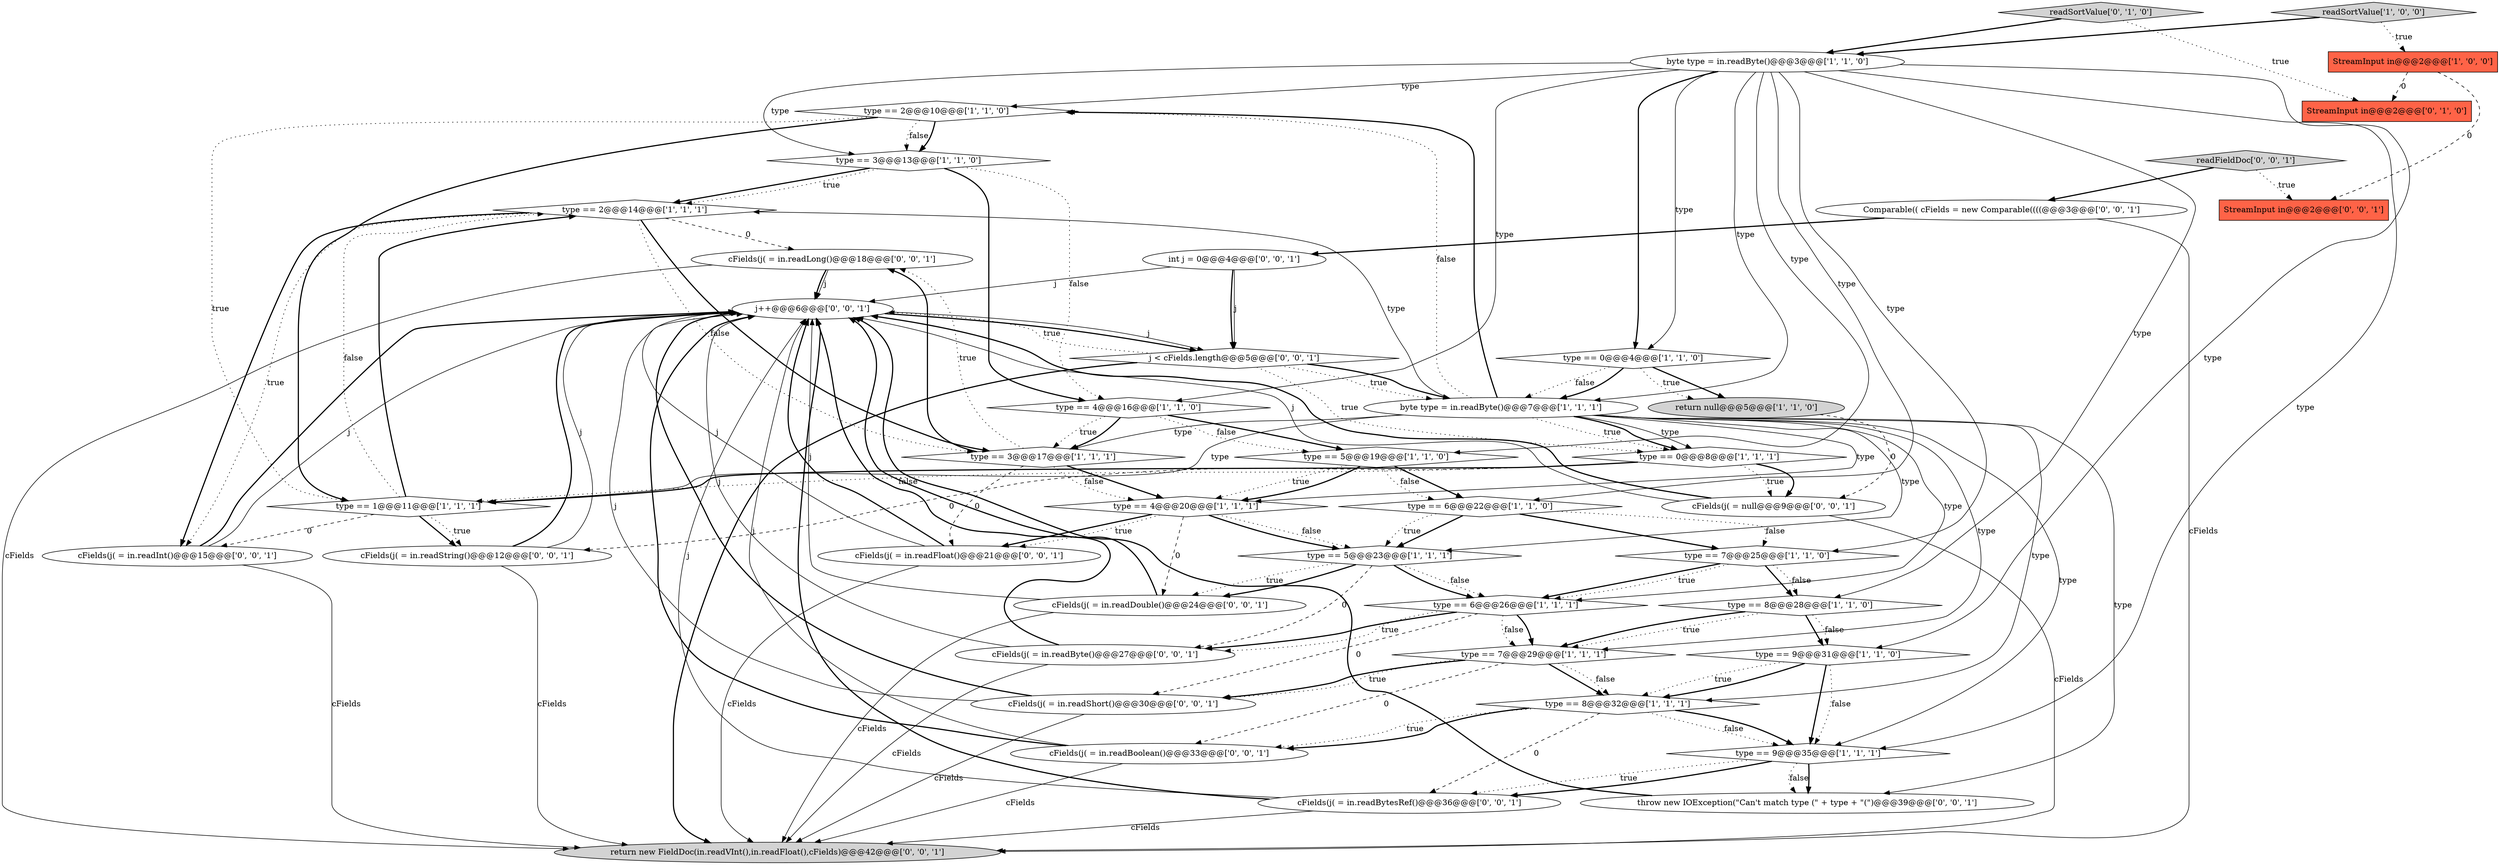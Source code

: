 digraph {
23 [style = filled, label = "type == 2@@@10@@@['1', '1', '0']", fillcolor = white, shape = diamond image = "AAA0AAABBB1BBB"];
31 [style = filled, label = "cFields(j( = in.readDouble()@@@24@@@['0', '0', '1']", fillcolor = white, shape = ellipse image = "AAA0AAABBB3BBB"];
20 [style = filled, label = "return null@@@5@@@['1', '1', '0']", fillcolor = lightgray, shape = ellipse image = "AAA0AAABBB1BBB"];
13 [style = filled, label = "type == 8@@@28@@@['1', '1', '0']", fillcolor = white, shape = diamond image = "AAA0AAABBB1BBB"];
14 [style = filled, label = "type == 0@@@8@@@['1', '1', '1']", fillcolor = white, shape = diamond image = "AAA0AAABBB1BBB"];
27 [style = filled, label = "cFields(j( = in.readLong()@@@18@@@['0', '0', '1']", fillcolor = white, shape = ellipse image = "AAA0AAABBB3BBB"];
1 [style = filled, label = "type == 3@@@17@@@['1', '1', '1']", fillcolor = white, shape = diamond image = "AAA0AAABBB1BBB"];
10 [style = filled, label = "type == 9@@@31@@@['1', '1', '0']", fillcolor = white, shape = diamond image = "AAA0AAABBB1BBB"];
38 [style = filled, label = "cFields(j( = null@@@9@@@['0', '0', '1']", fillcolor = white, shape = ellipse image = "AAA0AAABBB3BBB"];
7 [style = filled, label = "type == 0@@@4@@@['1', '1', '0']", fillcolor = white, shape = diamond image = "AAA0AAABBB1BBB"];
5 [style = filled, label = "type == 9@@@35@@@['1', '1', '1']", fillcolor = white, shape = diamond image = "AAA0AAABBB1BBB"];
15 [style = filled, label = "type == 2@@@14@@@['1', '1', '1']", fillcolor = white, shape = diamond image = "AAA0AAABBB1BBB"];
6 [style = filled, label = "byte type = in.readByte()@@@3@@@['1', '1', '0']", fillcolor = white, shape = ellipse image = "AAA0AAABBB1BBB"];
33 [style = filled, label = "throw new IOException(\"Can't match type (\" + type + \"(\")@@@39@@@['0', '0', '1']", fillcolor = white, shape = ellipse image = "AAA0AAABBB3BBB"];
40 [style = filled, label = "cFields(j( = in.readInt()@@@15@@@['0', '0', '1']", fillcolor = white, shape = ellipse image = "AAA0AAABBB3BBB"];
0 [style = filled, label = "type == 3@@@13@@@['1', '1', '0']", fillcolor = white, shape = diamond image = "AAA0AAABBB1BBB"];
36 [style = filled, label = "cFields(j( = in.readFloat()@@@21@@@['0', '0', '1']", fillcolor = white, shape = ellipse image = "AAA0AAABBB3BBB"];
35 [style = filled, label = "Comparable(( cFields = new Comparable((((@@@3@@@['0', '0', '1']", fillcolor = white, shape = ellipse image = "AAA0AAABBB3BBB"];
9 [style = filled, label = "type == 6@@@22@@@['1', '1', '0']", fillcolor = white, shape = diamond image = "AAA0AAABBB1BBB"];
19 [style = filled, label = "type == 1@@@11@@@['1', '1', '1']", fillcolor = white, shape = diamond image = "AAA0AAABBB1BBB"];
3 [style = filled, label = "byte type = in.readByte()@@@7@@@['1', '1', '1']", fillcolor = white, shape = ellipse image = "AAA0AAABBB1BBB"];
39 [style = filled, label = "cFields(j( = in.readBoolean()@@@33@@@['0', '0', '1']", fillcolor = white, shape = ellipse image = "AAA0AAABBB3BBB"];
8 [style = filled, label = "type == 5@@@23@@@['1', '1', '1']", fillcolor = white, shape = diamond image = "AAA0AAABBB1BBB"];
26 [style = filled, label = "int j = 0@@@4@@@['0', '0', '1']", fillcolor = white, shape = ellipse image = "AAA0AAABBB3BBB"];
34 [style = filled, label = "readFieldDoc['0', '0', '1']", fillcolor = lightgray, shape = diamond image = "AAA0AAABBB3BBB"];
37 [style = filled, label = "cFields(j( = in.readBytesRef()@@@36@@@['0', '0', '1']", fillcolor = white, shape = ellipse image = "AAA0AAABBB3BBB"];
24 [style = filled, label = "readSortValue['0', '1', '0']", fillcolor = lightgray, shape = diamond image = "AAA0AAABBB2BBB"];
17 [style = filled, label = "type == 5@@@19@@@['1', '1', '0']", fillcolor = white, shape = diamond image = "AAA0AAABBB1BBB"];
21 [style = filled, label = "type == 8@@@32@@@['1', '1', '1']", fillcolor = white, shape = diamond image = "AAA0AAABBB1BBB"];
22 [style = filled, label = "StreamInput in@@@2@@@['1', '0', '0']", fillcolor = tomato, shape = box image = "AAA1AAABBB1BBB"];
28 [style = filled, label = "j++@@@6@@@['0', '0', '1']", fillcolor = white, shape = ellipse image = "AAA0AAABBB3BBB"];
42 [style = filled, label = "cFields(j( = in.readByte()@@@27@@@['0', '0', '1']", fillcolor = white, shape = ellipse image = "AAA0AAABBB3BBB"];
25 [style = filled, label = "StreamInput in@@@2@@@['0', '1', '0']", fillcolor = tomato, shape = box image = "AAA1AAABBB2BBB"];
12 [style = filled, label = "type == 7@@@25@@@['1', '1', '0']", fillcolor = white, shape = diamond image = "AAA0AAABBB1BBB"];
2 [style = filled, label = "type == 6@@@26@@@['1', '1', '1']", fillcolor = white, shape = diamond image = "AAA0AAABBB1BBB"];
16 [style = filled, label = "type == 4@@@16@@@['1', '1', '0']", fillcolor = white, shape = diamond image = "AAA0AAABBB1BBB"];
32 [style = filled, label = "cFields(j( = in.readString()@@@12@@@['0', '0', '1']", fillcolor = white, shape = ellipse image = "AAA0AAABBB3BBB"];
29 [style = filled, label = "cFields(j( = in.readShort()@@@30@@@['0', '0', '1']", fillcolor = white, shape = ellipse image = "AAA0AAABBB3BBB"];
43 [style = filled, label = "StreamInput in@@@2@@@['0', '0', '1']", fillcolor = tomato, shape = box image = "AAA0AAABBB3BBB"];
4 [style = filled, label = "type == 7@@@29@@@['1', '1', '1']", fillcolor = white, shape = diamond image = "AAA0AAABBB1BBB"];
11 [style = filled, label = "type == 4@@@20@@@['1', '1', '1']", fillcolor = white, shape = diamond image = "AAA0AAABBB1BBB"];
30 [style = filled, label = "j < cFields.length@@@5@@@['0', '0', '1']", fillcolor = white, shape = diamond image = "AAA0AAABBB3BBB"];
41 [style = filled, label = "return new FieldDoc(in.readVInt(),in.readFloat(),cFields)@@@42@@@['0', '0', '1']", fillcolor = lightgray, shape = ellipse image = "AAA0AAABBB3BBB"];
18 [style = filled, label = "readSortValue['1', '0', '0']", fillcolor = lightgray, shape = diamond image = "AAA0AAABBB1BBB"];
35->41 [style = solid, label="cFields"];
3->2 [style = solid, label="type"];
37->28 [style = bold, label=""];
24->25 [style = dotted, label="true"];
37->41 [style = solid, label="cFields"];
17->9 [style = bold, label=""];
27->28 [style = bold, label=""];
1->27 [style = bold, label=""];
36->28 [style = bold, label=""];
39->41 [style = solid, label="cFields"];
21->37 [style = dashed, label="0"];
3->1 [style = solid, label="type"];
4->39 [style = dashed, label="0"];
36->41 [style = solid, label="cFields"];
11->36 [style = bold, label=""];
0->15 [style = bold, label=""];
37->28 [style = solid, label="j"];
31->41 [style = solid, label="cFields"];
36->28 [style = solid, label="j"];
34->43 [style = dotted, label="true"];
12->2 [style = bold, label=""];
3->21 [style = solid, label="type"];
20->38 [style = dashed, label="0"];
23->0 [style = dotted, label="false"];
21->39 [style = dotted, label="true"];
40->41 [style = solid, label="cFields"];
31->28 [style = solid, label="j"];
19->15 [style = bold, label=""];
5->33 [style = dotted, label="false"];
6->16 [style = solid, label="type"];
5->37 [style = bold, label=""];
13->4 [style = dotted, label="true"];
1->27 [style = dotted, label="true"];
11->36 [style = dotted, label="true"];
8->31 [style = dotted, label="true"];
38->28 [style = solid, label="j"];
30->41 [style = bold, label=""];
22->25 [style = dashed, label="0"];
28->30 [style = bold, label=""];
5->33 [style = bold, label=""];
38->28 [style = bold, label=""];
22->43 [style = dashed, label="0"];
3->4 [style = solid, label="type"];
33->28 [style = bold, label=""];
12->2 [style = dotted, label="true"];
15->40 [style = dotted, label="true"];
4->21 [style = bold, label=""];
6->7 [style = solid, label="type"];
14->38 [style = bold, label=""];
10->21 [style = bold, label=""];
16->17 [style = bold, label=""];
23->19 [style = dotted, label="true"];
32->28 [style = solid, label="j"];
42->28 [style = solid, label="j"];
9->8 [style = bold, label=""];
2->4 [style = bold, label=""];
3->11 [style = solid, label="type"];
3->33 [style = solid, label="type"];
9->12 [style = dotted, label="false"];
8->2 [style = dotted, label="false"];
1->11 [style = bold, label=""];
8->42 [style = dashed, label="0"];
9->8 [style = dotted, label="true"];
26->28 [style = solid, label="j"];
0->16 [style = dotted, label="false"];
3->23 [style = bold, label=""];
16->1 [style = dotted, label="true"];
1->11 [style = dotted, label="false"];
27->41 [style = solid, label="cFields"];
17->9 [style = dotted, label="false"];
30->3 [style = dotted, label="true"];
11->8 [style = bold, label=""];
11->8 [style = dotted, label="false"];
31->28 [style = bold, label=""];
34->35 [style = bold, label=""];
6->7 [style = bold, label=""];
30->28 [style = dotted, label="true"];
16->17 [style = dotted, label="false"];
3->8 [style = solid, label="type"];
39->28 [style = solid, label="j"];
13->10 [style = bold, label=""];
0->16 [style = bold, label=""];
6->0 [style = solid, label="type"];
29->28 [style = solid, label="j"];
3->14 [style = solid, label="type"];
8->31 [style = bold, label=""];
6->13 [style = solid, label="type"];
6->5 [style = solid, label="type"];
6->23 [style = solid, label="type"];
26->30 [style = solid, label="j"];
14->19 [style = bold, label=""];
3->5 [style = solid, label="type"];
4->29 [style = bold, label=""];
21->5 [style = dotted, label="false"];
7->20 [style = bold, label=""];
6->12 [style = solid, label="type"];
23->0 [style = bold, label=""];
6->10 [style = solid, label="type"];
3->14 [style = dotted, label="true"];
6->9 [style = solid, label="type"];
30->14 [style = dotted, label="true"];
4->29 [style = dotted, label="true"];
12->13 [style = bold, label=""];
21->5 [style = bold, label=""];
42->41 [style = solid, label="cFields"];
14->32 [style = dashed, label="0"];
19->32 [style = bold, label=""];
10->5 [style = bold, label=""];
38->41 [style = solid, label="cFields"];
21->39 [style = bold, label=""];
8->2 [style = bold, label=""];
16->1 [style = bold, label=""];
18->6 [style = bold, label=""];
30->3 [style = bold, label=""];
2->42 [style = dotted, label="true"];
11->31 [style = dashed, label="0"];
2->29 [style = dashed, label="0"];
23->19 [style = bold, label=""];
15->40 [style = bold, label=""];
13->10 [style = dotted, label="false"];
2->4 [style = dotted, label="false"];
9->12 [style = bold, label=""];
27->28 [style = solid, label="j"];
42->28 [style = bold, label=""];
35->26 [style = bold, label=""];
19->40 [style = dashed, label="0"];
15->1 [style = bold, label=""];
17->11 [style = dotted, label="true"];
12->13 [style = dotted, label="false"];
18->22 [style = dotted, label="true"];
3->15 [style = solid, label="type"];
28->30 [style = solid, label="j"];
3->19 [style = solid, label="type"];
7->3 [style = dotted, label="false"];
0->15 [style = dotted, label="true"];
3->14 [style = bold, label=""];
19->15 [style = dotted, label="false"];
40->28 [style = bold, label=""];
6->3 [style = solid, label="type"];
15->1 [style = dotted, label="false"];
10->5 [style = dotted, label="false"];
17->11 [style = bold, label=""];
39->28 [style = bold, label=""];
7->3 [style = bold, label=""];
29->41 [style = solid, label="cFields"];
6->17 [style = solid, label="type"];
26->30 [style = bold, label=""];
29->28 [style = bold, label=""];
7->20 [style = dotted, label="true"];
1->36 [style = dashed, label="0"];
14->38 [style = dotted, label="true"];
4->21 [style = dotted, label="false"];
14->19 [style = dotted, label="false"];
19->32 [style = dotted, label="true"];
32->41 [style = solid, label="cFields"];
40->28 [style = solid, label="j"];
3->23 [style = dotted, label="false"];
15->27 [style = dashed, label="0"];
24->6 [style = bold, label=""];
10->21 [style = dotted, label="true"];
32->28 [style = bold, label=""];
2->42 [style = bold, label=""];
5->37 [style = dotted, label="true"];
13->4 [style = bold, label=""];
}
